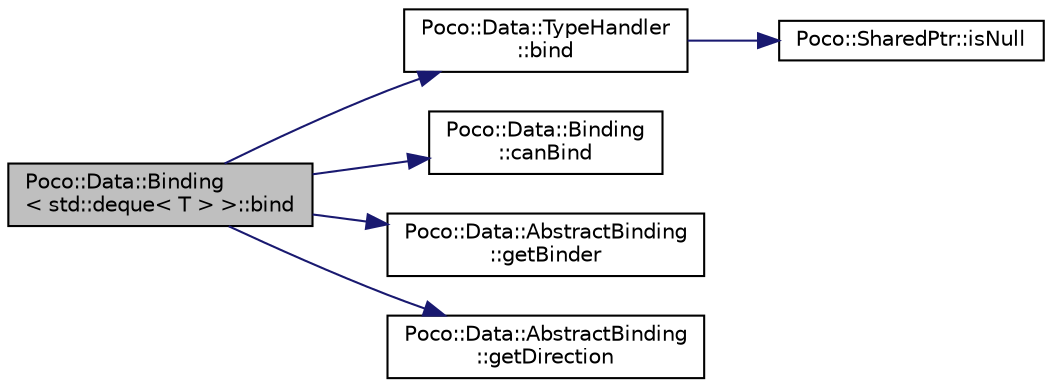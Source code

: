 digraph "Poco::Data::Binding&lt; std::deque&lt; T &gt; &gt;::bind"
{
 // LATEX_PDF_SIZE
  edge [fontname="Helvetica",fontsize="10",labelfontname="Helvetica",labelfontsize="10"];
  node [fontname="Helvetica",fontsize="10",shape=record];
  rankdir="LR";
  Node1 [label="Poco::Data::Binding\l\< std::deque\< T \> \>::bind",height=0.2,width=0.4,color="black", fillcolor="grey75", style="filled", fontcolor="black",tooltip="Returns true if we have enough data to bind."];
  Node1 -> Node2 [color="midnightblue",fontsize="10",style="solid"];
  Node2 [label="Poco::Data::TypeHandler\l::bind",height=0.2,width=0.4,color="black", fillcolor="white", style="filled",URL="$classPoco_1_1Data_1_1TypeHandler.html#abfd40dc3b47d4960f89451d4196f778e",tooltip=" "];
  Node2 -> Node3 [color="midnightblue",fontsize="10",style="solid"];
  Node3 [label="Poco::SharedPtr::isNull",height=0.2,width=0.4,color="black", fillcolor="white", style="filled",URL="$classPoco_1_1SharedPtr.html#af04598ca0ecf598802c144836cfd3b5a",tooltip=" "];
  Node1 -> Node4 [color="midnightblue",fontsize="10",style="solid"];
  Node4 [label="Poco::Data::Binding\l::canBind",height=0.2,width=0.4,color="black", fillcolor="white", style="filled",URL="$classPoco_1_1Data_1_1Binding.html#a0d79bbf1899e9045580fcd8648a202c1",tooltip=" "];
  Node1 -> Node5 [color="midnightblue",fontsize="10",style="solid"];
  Node5 [label="Poco::Data::AbstractBinding\l::getBinder",height=0.2,width=0.4,color="black", fillcolor="white", style="filled",URL="$classPoco_1_1Data_1_1AbstractBinding.html#adf5942e06433f862363daf653ac363bf",tooltip="Sets the object used for binding; object does NOT take ownership of the pointer."];
  Node1 -> Node6 [color="midnightblue",fontsize="10",style="solid"];
  Node6 [label="Poco::Data::AbstractBinding\l::getDirection",height=0.2,width=0.4,color="black", fillcolor="white", style="filled",URL="$classPoco_1_1Data_1_1AbstractBinding.html#a04a662805c3dc4b2309c1ed7bd4e093a",tooltip="Allows a binding to be reused."];
}

